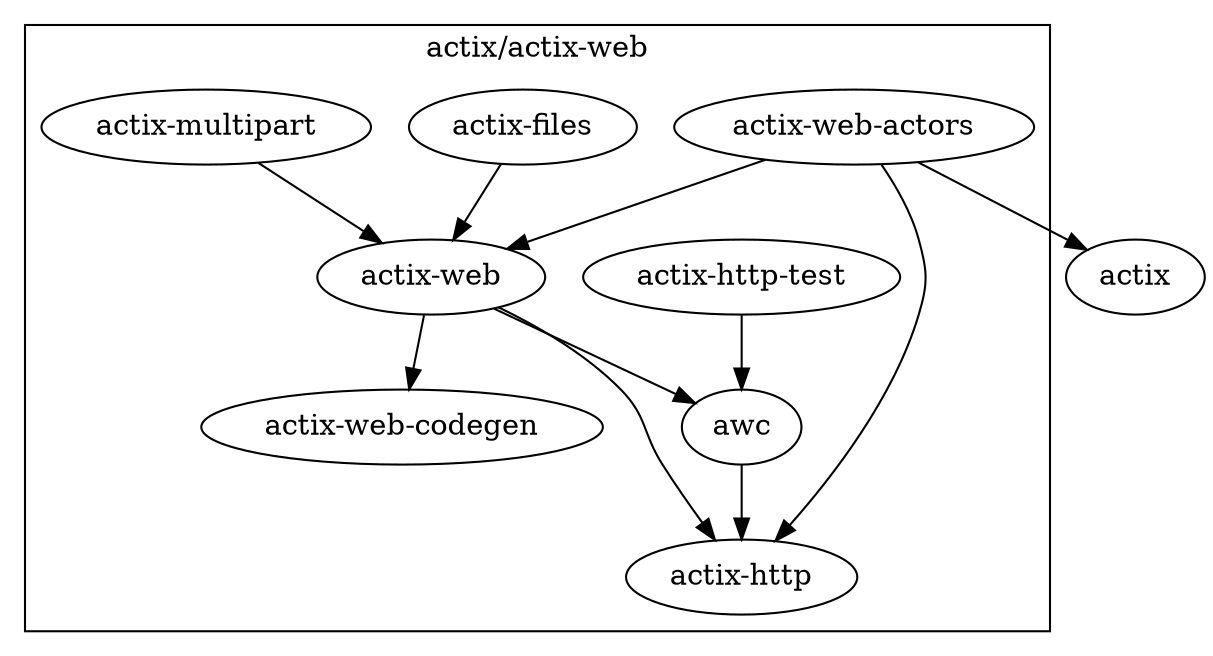 digraph {
    subgraph cluster_web {
        label="actix/actix-web"
        "awc"
        "actix-web"
        "actix-files"
        "actix-http"
        "actix-multipart"
        "actix-web-actors"
        "actix-web-codegen"
        "actix-http-test"
    }

    "actix-web" -> { "actix-web-codegen" "actix-http" "awc" }
    "awc" -> { "actix-http" }
    "actix-web-actors" -> { "actix" "actix-web" "actix-http" }
    "actix-multipart" -> { "actix-web" }
    "actix-files" -> { "actix-web" }
    "actix-http-test" -> { "awc" }
}
